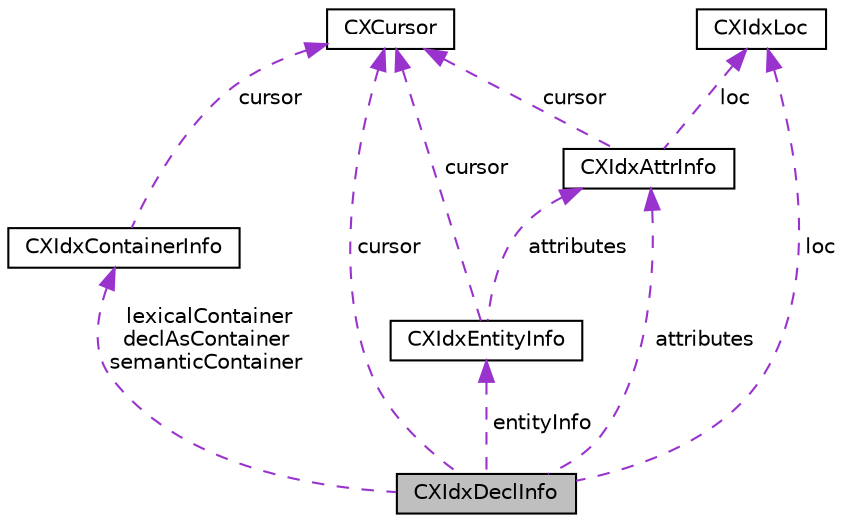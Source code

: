 digraph "CXIdxDeclInfo"
{
  edge [fontname="Helvetica",fontsize="10",labelfontname="Helvetica",labelfontsize="10"];
  node [fontname="Helvetica",fontsize="10",shape=record];
  Node1 [label="CXIdxDeclInfo",height=0.2,width=0.4,color="black", fillcolor="grey75", style="filled", fontcolor="black"];
  Node2 -> Node1 [dir="back",color="darkorchid3",fontsize="10",style="dashed",label=" attributes" ,fontname="Helvetica"];
  Node2 [label="CXIdxAttrInfo",height=0.2,width=0.4,color="black", fillcolor="white", style="filled",URL="$structCXIdxAttrInfo.html"];
  Node3 -> Node2 [dir="back",color="darkorchid3",fontsize="10",style="dashed",label=" cursor" ,fontname="Helvetica"];
  Node3 [label="CXCursor",height=0.2,width=0.4,color="black", fillcolor="white", style="filled",URL="$structCXCursor.html",tooltip="A cursor representing some element in the abstract syntax tree for a translation unit. "];
  Node4 -> Node2 [dir="back",color="darkorchid3",fontsize="10",style="dashed",label=" loc" ,fontname="Helvetica"];
  Node4 [label="CXIdxLoc",height=0.2,width=0.4,color="black", fillcolor="white", style="filled",URL="$structCXIdxLoc.html",tooltip="Source location passed to index callbacks. "];
  Node3 -> Node1 [dir="back",color="darkorchid3",fontsize="10",style="dashed",label=" cursor" ,fontname="Helvetica"];
  Node4 -> Node1 [dir="back",color="darkorchid3",fontsize="10",style="dashed",label=" loc" ,fontname="Helvetica"];
  Node5 -> Node1 [dir="back",color="darkorchid3",fontsize="10",style="dashed",label=" lexicalContainer\ndeclAsContainer\nsemanticContainer" ,fontname="Helvetica"];
  Node5 [label="CXIdxContainerInfo",height=0.2,width=0.4,color="black", fillcolor="white", style="filled",URL="$structCXIdxContainerInfo.html"];
  Node3 -> Node5 [dir="back",color="darkorchid3",fontsize="10",style="dashed",label=" cursor" ,fontname="Helvetica"];
  Node6 -> Node1 [dir="back",color="darkorchid3",fontsize="10",style="dashed",label=" entityInfo" ,fontname="Helvetica"];
  Node6 [label="CXIdxEntityInfo",height=0.2,width=0.4,color="black", fillcolor="white", style="filled",URL="$structCXIdxEntityInfo.html"];
  Node2 -> Node6 [dir="back",color="darkorchid3",fontsize="10",style="dashed",label=" attributes" ,fontname="Helvetica"];
  Node3 -> Node6 [dir="back",color="darkorchid3",fontsize="10",style="dashed",label=" cursor" ,fontname="Helvetica"];
}
